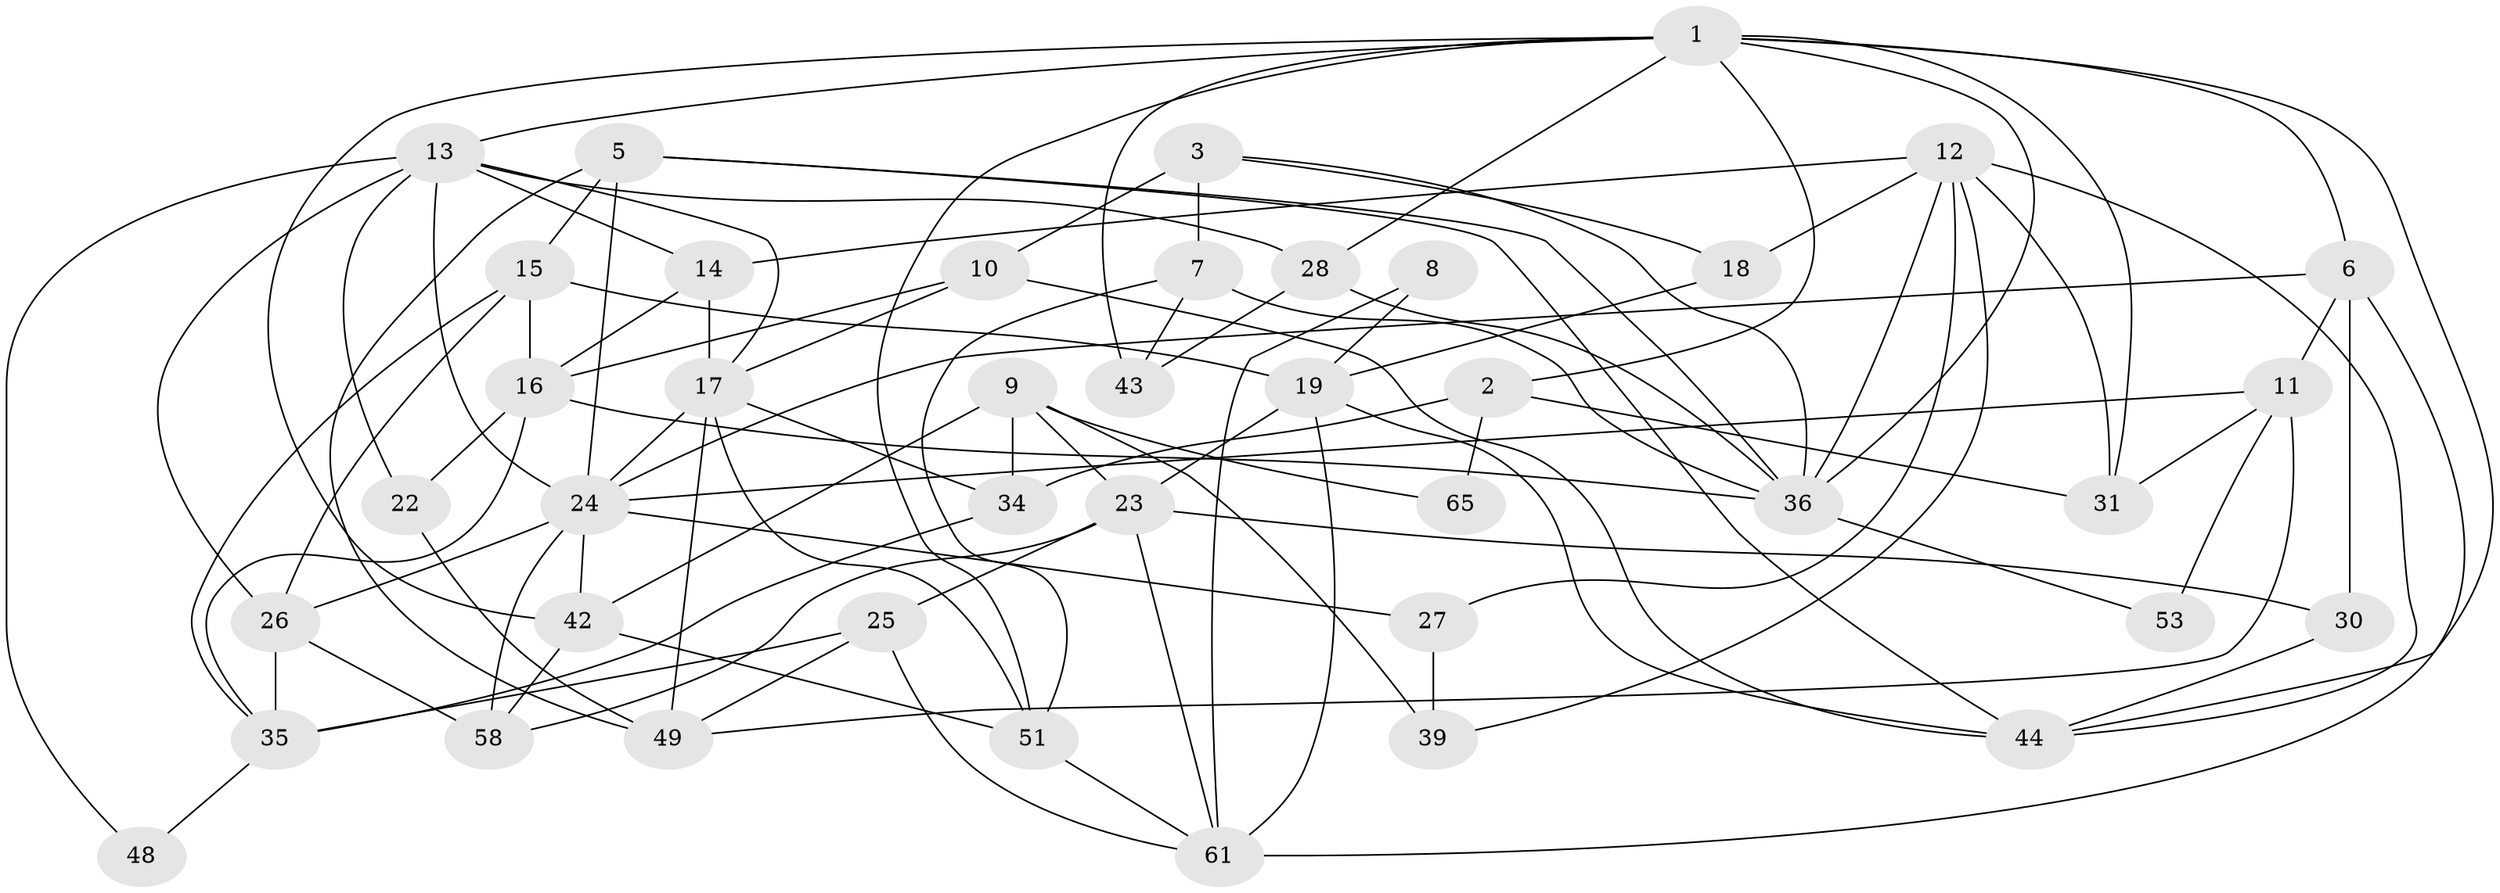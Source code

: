 // original degree distribution, {7: 0.04477611940298507, 3: 0.31343283582089554, 4: 0.208955223880597, 2: 0.11940298507462686, 5: 0.23880597014925373, 6: 0.05970149253731343, 8: 0.014925373134328358}
// Generated by graph-tools (version 1.1) at 2025/11/02/27/25 16:11:22]
// undirected, 41 vertices, 98 edges
graph export_dot {
graph [start="1"]
  node [color=gray90,style=filled];
  1 [super="+67"];
  2 [super="+63"];
  3 [super="+4"];
  5 [super="+45"];
  6 [super="+21"];
  7 [super="+38"];
  8;
  9 [super="+54"];
  10;
  11 [super="+20"];
  12 [super="+50"];
  13 [super="+55"];
  14 [super="+52"];
  15 [super="+57"];
  16 [super="+37"];
  17 [super="+29"];
  18 [super="+41"];
  19;
  22;
  23 [super="+59"];
  24 [super="+33"];
  25 [super="+46"];
  26 [super="+32"];
  27;
  28 [super="+64"];
  30;
  31;
  34;
  35 [super="+56"];
  36 [super="+40"];
  39;
  42 [super="+60"];
  43 [super="+62"];
  44 [super="+47"];
  48;
  49 [super="+66"];
  51;
  53;
  58;
  61;
  65;
  1 -- 31;
  1 -- 6;
  1 -- 28;
  1 -- 36;
  1 -- 2;
  1 -- 51;
  1 -- 13;
  1 -- 44;
  1 -- 42;
  1 -- 43;
  2 -- 65;
  2 -- 34;
  2 -- 31;
  3 -- 36;
  3 -- 18;
  3 -- 7 [weight=2];
  3 -- 10;
  5 -- 36;
  5 -- 24;
  5 -- 44;
  5 -- 49;
  5 -- 15;
  6 -- 61;
  6 -- 30;
  6 -- 24;
  6 -- 11 [weight=2];
  7 -- 51;
  7 -- 43;
  7 -- 36 [weight=2];
  8 -- 19;
  8 -- 61;
  9 -- 23 [weight=2];
  9 -- 34;
  9 -- 39 [weight=2];
  9 -- 65;
  9 -- 42;
  10 -- 16;
  10 -- 44;
  10 -- 17;
  11 -- 53 [weight=2];
  11 -- 24;
  11 -- 49;
  11 -- 31;
  12 -- 39;
  12 -- 27;
  12 -- 18;
  12 -- 14;
  12 -- 44;
  12 -- 31;
  12 -- 36;
  13 -- 26;
  13 -- 24;
  13 -- 14;
  13 -- 48;
  13 -- 17;
  13 -- 22;
  13 -- 28;
  14 -- 16;
  14 -- 17;
  15 -- 19;
  15 -- 35;
  15 -- 26;
  15 -- 16;
  16 -- 35;
  16 -- 22;
  16 -- 36;
  17 -- 34 [weight=2];
  17 -- 51;
  17 -- 24;
  17 -- 49;
  18 -- 19;
  19 -- 44;
  19 -- 61;
  19 -- 23;
  22 -- 49;
  23 -- 58;
  23 -- 30;
  23 -- 61;
  23 -- 25;
  24 -- 58;
  24 -- 26;
  24 -- 27;
  24 -- 42;
  25 -- 61;
  25 -- 35;
  25 -- 49;
  26 -- 35 [weight=2];
  26 -- 58;
  27 -- 39;
  28 -- 36;
  28 -- 43;
  30 -- 44;
  34 -- 35;
  35 -- 48;
  36 -- 53;
  42 -- 58;
  42 -- 51;
  51 -- 61;
}
